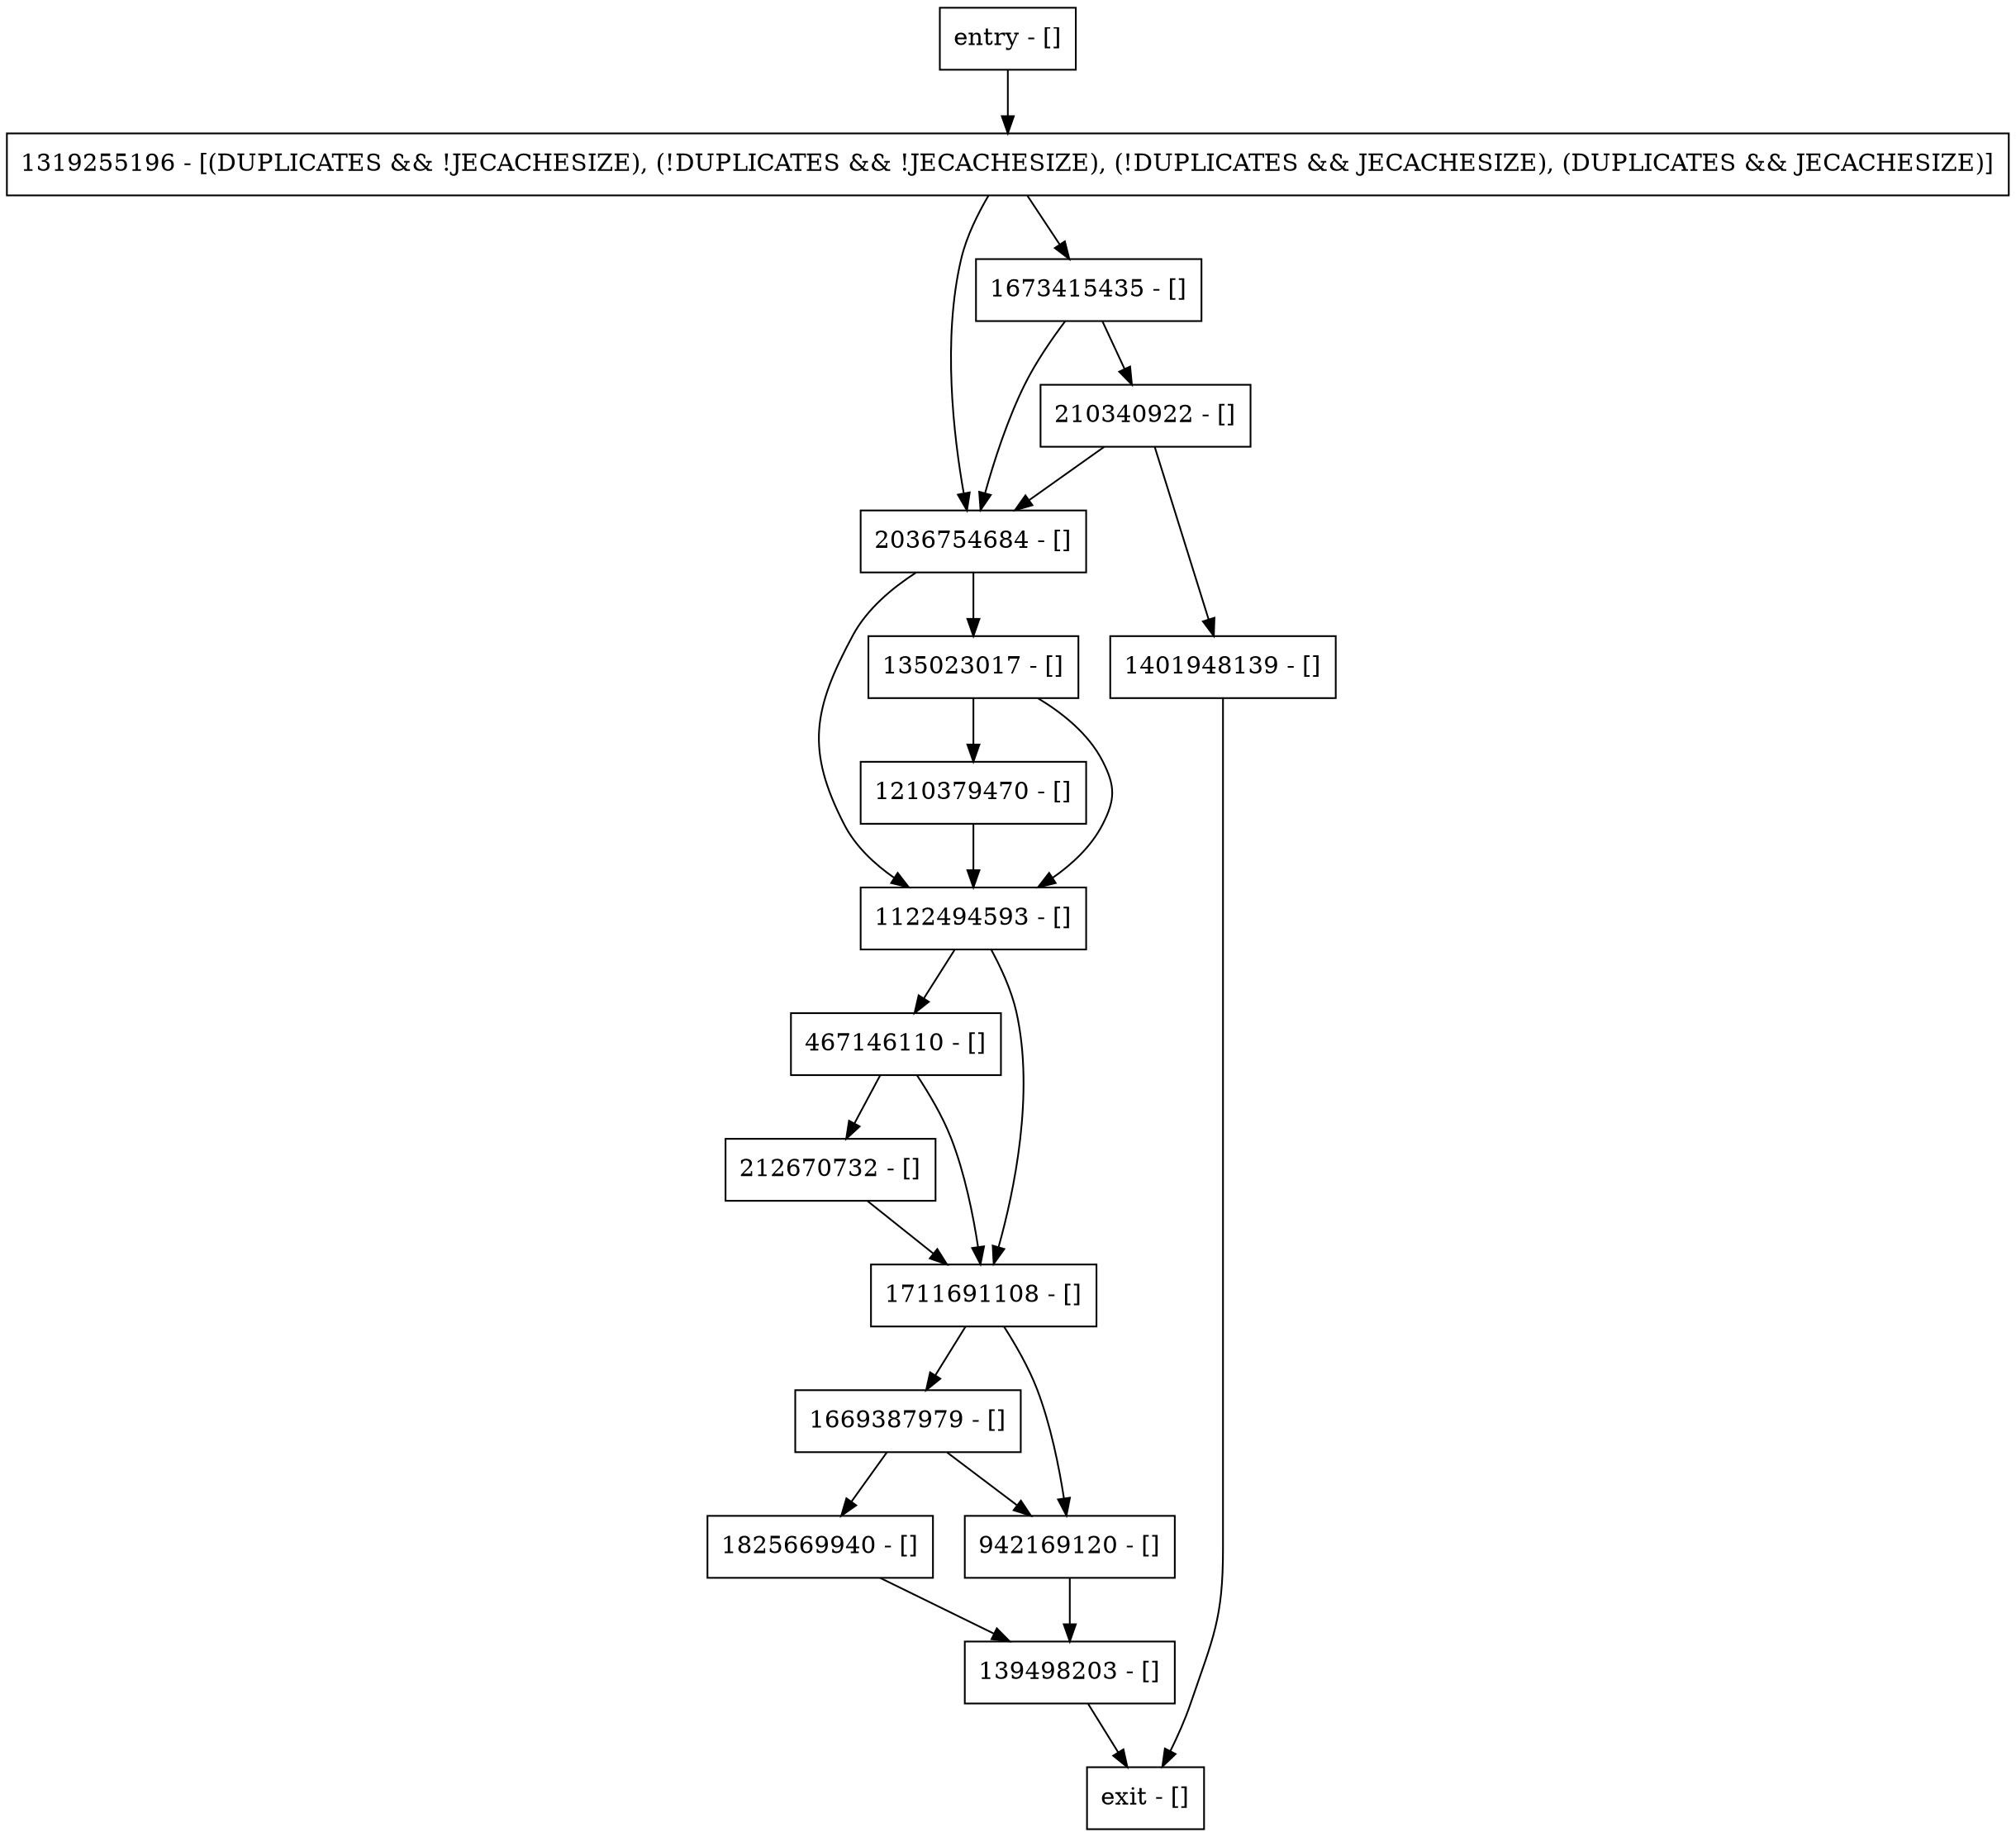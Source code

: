 digraph getReadableLocker {
node [shape=record];
1210379470 [label="1210379470 - []"];
467146110 [label="467146110 - []"];
1825669940 [label="1825669940 - []"];
1401948139 [label="1401948139 - []"];
1319255196 [label="1319255196 - [(DUPLICATES && !JECACHESIZE), (!DUPLICATES && !JECACHESIZE), (!DUPLICATES && JECACHESIZE), (DUPLICATES && JECACHESIZE)]"];
210340922 [label="210340922 - []"];
1669387979 [label="1669387979 - []"];
212670732 [label="212670732 - []"];
139498203 [label="139498203 - []"];
2036754684 [label="2036754684 - []"];
942169120 [label="942169120 - []"];
entry [label="entry - []"];
exit [label="exit - []"];
1122494593 [label="1122494593 - []"];
135023017 [label="135023017 - []"];
1673415435 [label="1673415435 - []"];
1711691108 [label="1711691108 - []"];
entry;
exit;
1210379470 -> 1122494593;
467146110 -> 212670732;
467146110 -> 1711691108;
1825669940 -> 139498203;
1401948139 -> exit;
1319255196 -> 2036754684;
1319255196 -> 1673415435;
210340922 -> 1401948139;
210340922 -> 2036754684;
1669387979 -> 942169120;
1669387979 -> 1825669940;
212670732 -> 1711691108;
139498203 -> exit;
2036754684 -> 1122494593;
2036754684 -> 135023017;
942169120 -> 139498203;
entry -> 1319255196;
1122494593 -> 467146110;
1122494593 -> 1711691108;
135023017 -> 1210379470;
135023017 -> 1122494593;
1673415435 -> 210340922;
1673415435 -> 2036754684;
1711691108 -> 942169120;
1711691108 -> 1669387979;
}
